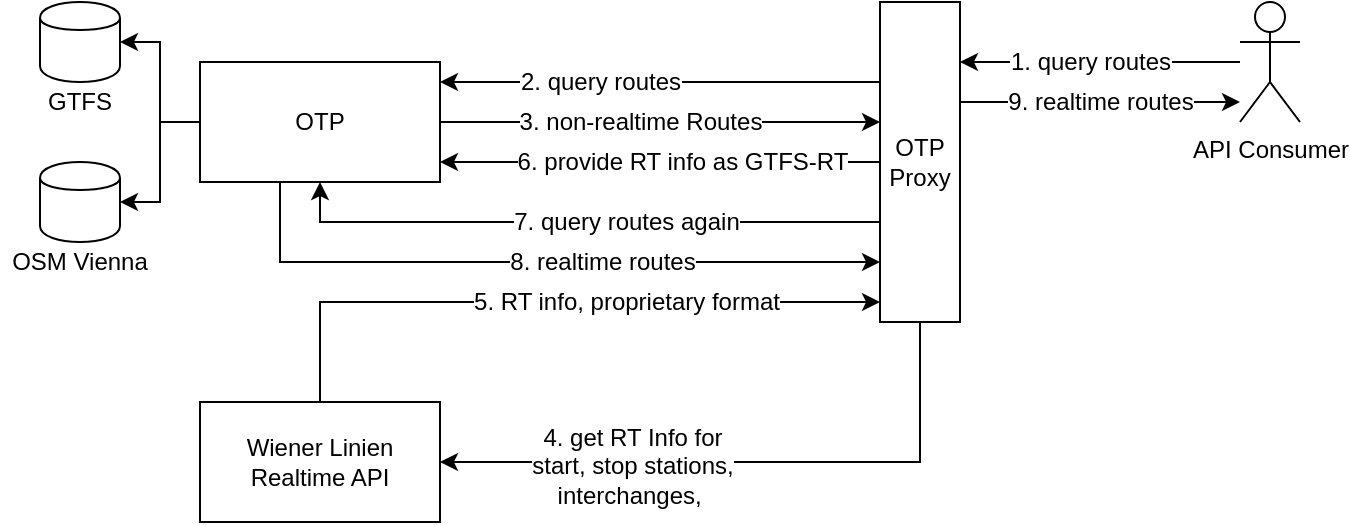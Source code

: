 <mxfile type="device" version="10.6.5"><diagram id="E30rEqCfXJdwyluN2uBK" name="Page-1"><mxGraphModel grid="1" dx="842" dy="622" gridSize="10" guides="1" tooltips="1" connect="1" arrows="1" fold="1" page="1" pageScale="1" pageWidth="827" pageHeight="1169" math="0" shadow="0"><root><mxCell id="0" /><mxCell id="1" parent="0" /><mxCell id="xj_hM9ZXK0YuhXRQPhwS-1" value="" parent="1" style="shape=cylinder;whiteSpace=wrap;html=1;boundedLbl=1;backgroundOutline=1;" vertex="1"><mxGeometry as="geometry" y="80" x="120" width="40" height="40" /></mxCell><mxCell id="xj_hM9ZXK0YuhXRQPhwS-2" value="GTFS&lt;br&gt;" parent="1" style="text;html=1;strokeColor=none;fillColor=none;align=center;verticalAlign=middle;whiteSpace=wrap;rounded=0;" vertex="1"><mxGeometry as="geometry" y="120" x="120" width="40" height="20" /></mxCell><mxCell id="xj_hM9ZXK0YuhXRQPhwS-5" source="xj_hM9ZXK0YuhXRQPhwS-3" parent="1" style="edgeStyle=orthogonalEdgeStyle;rounded=0;orthogonalLoop=1;jettySize=auto;html=1;" edge="1" target="xj_hM9ZXK0YuhXRQPhwS-1"><mxGeometry as="geometry" relative="1" /></mxCell><mxCell id="xj_hM9ZXK0YuhXRQPhwS-10" source="xj_hM9ZXK0YuhXRQPhwS-3" parent="1" style="edgeStyle=orthogonalEdgeStyle;rounded=0;orthogonalLoop=1;jettySize=auto;html=1;" edge="1" target="xj_hM9ZXK0YuhXRQPhwS-6"><mxGeometry as="geometry" relative="1" /></mxCell><mxCell id="xj_hM9ZXK0YuhXRQPhwS-23" source="xj_hM9ZXK0YuhXRQPhwS-3" parent="1" style="edgeStyle=orthogonalEdgeStyle;rounded=0;orthogonalLoop=1;jettySize=auto;html=1;" edge="1" target="xj_hM9ZXK0YuhXRQPhwS-13"><mxGeometry as="geometry" relative="1"><mxPoint as="targetPoint" y="150" x="470" /><Array as="points"><mxPoint y="140" x="420" /><mxPoint y="140" x="420" /></Array></mxGeometry></mxCell><mxCell id="xj_hM9ZXK0YuhXRQPhwS-24" value="3. non-realtime Routes&lt;br&gt;" parent="xj_hM9ZXK0YuhXRQPhwS-23" style="text;html=1;resizable=0;points=[];align=center;verticalAlign=middle;labelBackgroundColor=#ffffff;" vertex="1" connectable="0"><mxGeometry as="geometry" y="-45" x="0.25" relative="1"><mxPoint as="offset" y="-45" x="-38" /></mxGeometry></mxCell><mxCell id="xj_hM9ZXK0YuhXRQPhwS-37" source="xj_hM9ZXK0YuhXRQPhwS-3" parent="1" style="edgeStyle=orthogonalEdgeStyle;rounded=0;orthogonalLoop=1;jettySize=auto;html=1;" edge="1" target="xj_hM9ZXK0YuhXRQPhwS-13"><mxGeometry as="geometry" relative="1"><Array as="points"><mxPoint y="210" x="240" /></Array></mxGeometry></mxCell><mxCell id="xj_hM9ZXK0YuhXRQPhwS-38" value="8. realtime routes&lt;br&gt;" parent="xj_hM9ZXK0YuhXRQPhwS-37" style="text;html=1;resizable=0;points=[];align=center;verticalAlign=middle;labelBackgroundColor=#ffffff;" vertex="1" connectable="0"><mxGeometry as="geometry" y="-3" x="-0.462" relative="1"><mxPoint as="offset" y="-3" x="109" /></mxGeometry></mxCell><mxCell id="xj_hM9ZXK0YuhXRQPhwS-3" value="OTP&lt;br&gt;" parent="1" style="rounded=0;whiteSpace=wrap;html=1;" vertex="1"><mxGeometry as="geometry" y="110" x="200" width="120" height="60" /></mxCell><mxCell id="xj_hM9ZXK0YuhXRQPhwS-31" source="xj_hM9ZXK0YuhXRQPhwS-4" parent="1" style="edgeStyle=orthogonalEdgeStyle;rounded=0;orthogonalLoop=1;jettySize=auto;html=1;" edge="1" target="xj_hM9ZXK0YuhXRQPhwS-13"><mxGeometry as="geometry" relative="1"><Array as="points"><mxPoint y="230" x="260" /></Array></mxGeometry></mxCell><mxCell id="xj_hM9ZXK0YuhXRQPhwS-32" value="5. RT info, proprietary format" parent="xj_hM9ZXK0YuhXRQPhwS-31" style="text;html=1;resizable=0;points=[];align=center;verticalAlign=middle;labelBackgroundColor=#ffffff;" vertex="1" connectable="0"><mxGeometry as="geometry" y="-3" x="-0.086" relative="1"><mxPoint as="offset" y="-3" x="52" /></mxGeometry></mxCell><mxCell id="xj_hM9ZXK0YuhXRQPhwS-4" value="Wiener Linien Realtime API" parent="1" style="rounded=0;whiteSpace=wrap;html=1;" vertex="1"><mxGeometry as="geometry" y="280" x="200" width="120" height="60" /></mxCell><mxCell id="xj_hM9ZXK0YuhXRQPhwS-6" value="" parent="1" style="shape=cylinder;whiteSpace=wrap;html=1;boundedLbl=1;backgroundOutline=1;" vertex="1"><mxGeometry as="geometry" y="160" x="120" width="40" height="40" /></mxCell><mxCell id="xj_hM9ZXK0YuhXRQPhwS-8" value="OSM Vienna&lt;br&gt;" parent="1" style="text;html=1;strokeColor=none;fillColor=none;align=center;verticalAlign=middle;whiteSpace=wrap;rounded=0;" vertex="1"><mxGeometry as="geometry" y="200" x="100" width="80" height="20" /></mxCell><mxCell id="xj_hM9ZXK0YuhXRQPhwS-21" source="xj_hM9ZXK0YuhXRQPhwS-13" parent="1" style="edgeStyle=orthogonalEdgeStyle;rounded=0;orthogonalLoop=1;jettySize=auto;html=1;" edge="1" target="xj_hM9ZXK0YuhXRQPhwS-3"><mxGeometry as="geometry" relative="1"><Array as="points"><mxPoint y="120" x="370" /><mxPoint y="120" x="370" /></Array></mxGeometry></mxCell><mxCell id="xj_hM9ZXK0YuhXRQPhwS-22" value="2. query routes&lt;br&gt;" parent="xj_hM9ZXK0YuhXRQPhwS-21" style="text;html=1;resizable=0;points=[];align=center;verticalAlign=middle;labelBackgroundColor=#ffffff;" vertex="1" connectable="0"><mxGeometry as="geometry" y="-19" x="0.375" relative="1"><mxPoint as="offset" y="19" x="11" /></mxGeometry></mxCell><mxCell id="xj_hM9ZXK0YuhXRQPhwS-25" source="xj_hM9ZXK0YuhXRQPhwS-13" parent="1" style="edgeStyle=orthogonalEdgeStyle;rounded=0;orthogonalLoop=1;jettySize=auto;html=1;" edge="1" target="xj_hM9ZXK0YuhXRQPhwS-4"><mxGeometry as="geometry" relative="1"><Array as="points"><mxPoint y="310" x="560" /></Array></mxGeometry></mxCell><mxCell id="xj_hM9ZXK0YuhXRQPhwS-26" value="4. get RT Info for&lt;br&gt;start, stop stations,&lt;br&gt;interchanges,&amp;nbsp;&lt;br&gt;" parent="xj_hM9ZXK0YuhXRQPhwS-25" style="text;html=1;resizable=0;points=[];align=center;verticalAlign=middle;labelBackgroundColor=#ffffff;" vertex="1" connectable="0"><mxGeometry as="geometry" y="2" x="0.381" relative="1"><mxPoint as="offset" /></mxGeometry></mxCell><mxCell id="xj_hM9ZXK0YuhXRQPhwS-33" source="xj_hM9ZXK0YuhXRQPhwS-13" parent="1" style="edgeStyle=orthogonalEdgeStyle;rounded=0;orthogonalLoop=1;jettySize=auto;html=1;" edge="1" target="xj_hM9ZXK0YuhXRQPhwS-3"><mxGeometry as="geometry" relative="1"><Array as="points"><mxPoint y="160" x="500" /><mxPoint y="160" x="500" /></Array></mxGeometry></mxCell><mxCell id="xj_hM9ZXK0YuhXRQPhwS-34" value="6. provide RT info as GTFS-RT&lt;br&gt;" parent="xj_hM9ZXK0YuhXRQPhwS-33" style="text;html=1;resizable=0;points=[];align=center;verticalAlign=middle;labelBackgroundColor=#ffffff;" vertex="1" connectable="0"><mxGeometry as="geometry" y="-2" x="0.369" relative="1"><mxPoint as="offset" y="2" x="51" /></mxGeometry></mxCell><mxCell id="xj_hM9ZXK0YuhXRQPhwS-35" source="xj_hM9ZXK0YuhXRQPhwS-13" parent="1" style="edgeStyle=orthogonalEdgeStyle;rounded=0;orthogonalLoop=1;jettySize=auto;html=1;" edge="1" target="xj_hM9ZXK0YuhXRQPhwS-3"><mxGeometry as="geometry" relative="1"><Array as="points"><mxPoint y="190" x="260" /></Array></mxGeometry></mxCell><mxCell id="xj_hM9ZXK0YuhXRQPhwS-36" value="7. query routes again&lt;br&gt;" parent="xj_hM9ZXK0YuhXRQPhwS-35" style="text;html=1;resizable=0;points=[];align=center;verticalAlign=middle;labelBackgroundColor=#ffffff;" vertex="1" connectable="0"><mxGeometry as="geometry" y="2" x="0.207" relative="1"><mxPoint as="offset" y="-2" x="54" /></mxGeometry></mxCell><mxCell id="xj_hM9ZXK0YuhXRQPhwS-39" source="xj_hM9ZXK0YuhXRQPhwS-13" parent="1" style="edgeStyle=orthogonalEdgeStyle;rounded=0;orthogonalLoop=1;jettySize=auto;html=1;" edge="1" target="xj_hM9ZXK0YuhXRQPhwS-16"><mxGeometry as="geometry" relative="1"><Array as="points"><mxPoint y="130" x="620" /><mxPoint y="130" x="620" /></Array></mxGeometry></mxCell><mxCell id="xj_hM9ZXK0YuhXRQPhwS-40" value="9. realtime routes&lt;br&gt;" parent="xj_hM9ZXK0YuhXRQPhwS-39" style="text;html=1;resizable=0;points=[];align=center;verticalAlign=middle;labelBackgroundColor=#ffffff;" vertex="1" connectable="0"><mxGeometry as="geometry" y="3" x="-0.271" relative="1"><mxPoint as="offset" y="3" x="19" /></mxGeometry></mxCell><mxCell id="xj_hM9ZXK0YuhXRQPhwS-13" value="OTP Proxy" parent="1" style="rounded=0;whiteSpace=wrap;html=1;" vertex="1"><mxGeometry as="geometry" y="80" x="540" width="40" height="160" /></mxCell><mxCell id="xj_hM9ZXK0YuhXRQPhwS-19" source="xj_hM9ZXK0YuhXRQPhwS-16" parent="1" style="edgeStyle=orthogonalEdgeStyle;rounded=0;orthogonalLoop=1;jettySize=auto;html=1;" edge="1" target="xj_hM9ZXK0YuhXRQPhwS-13"><mxGeometry as="geometry" relative="1"><mxPoint as="targetPoint" y="110" x="530" /><Array as="points"><mxPoint y="110" x="560" /><mxPoint y="110" x="560" /></Array></mxGeometry></mxCell><mxCell id="xj_hM9ZXK0YuhXRQPhwS-20" value="1. query routes" parent="xj_hM9ZXK0YuhXRQPhwS-19" style="text;html=1;resizable=0;points=[];align=center;verticalAlign=middle;labelBackgroundColor=#ffffff;" vertex="1" connectable="0"><mxGeometry as="geometry" y="-29" x="0.5" relative="1"><mxPoint as="offset" y="29" x="30" /></mxGeometry></mxCell><mxCell id="xj_hM9ZXK0YuhXRQPhwS-16" value="API Consumer&lt;br&gt;" parent="1" style="shape=umlActor;verticalLabelPosition=bottom;labelBackgroundColor=#ffffff;verticalAlign=top;html=1;outlineConnect=0;" vertex="1"><mxGeometry as="geometry" y="80" x="720" width="30" height="60" /></mxCell></root></mxGraphModel></diagram></mxfile>